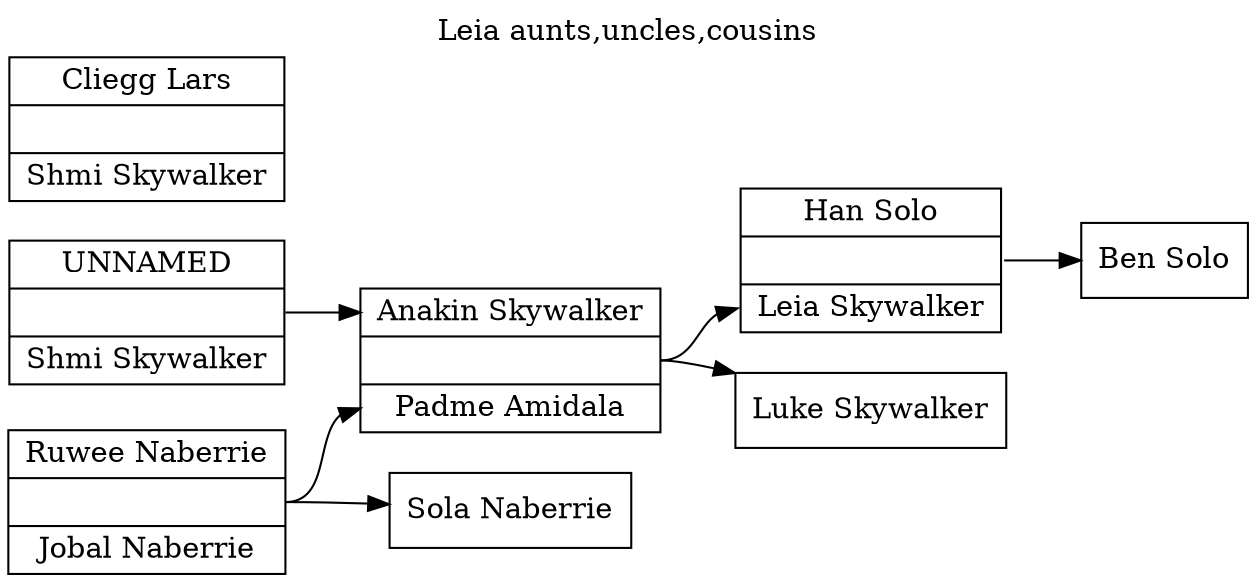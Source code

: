 digraph family {
node [shape=record];
rankdir=LR;
labelloc="t";
label="Leia aunts,uncles,cousins";
f1 [label="<h>UNNAMED|<u>|<w>Shmi Skywalker"];
f2 [label="<h>Anakin Skywalker|<u>|<w>Padme Amidala"];
f3 [label="<h>Han Solo|<u>|<w>Leia Skywalker"];
f4 [label="<h>Ruwee Naberrie|<u>|<w>Jobal Naberrie"];
f5 [label="<h>Cliegg Lars|<u>|<w>Shmi Skywalker"];
i6 [label="<i>Luke Skywalker"];
i7 [label="<i>Sola Naberrie"];
i8 [label="<i>Ben Solo"];
f2:u -> i6:i;
f4:u -> i7:i;
f1:u -> f2:h;
f4:u -> f2:w;
f2:u -> f3:w;
f3:u -> i8:i;
}
